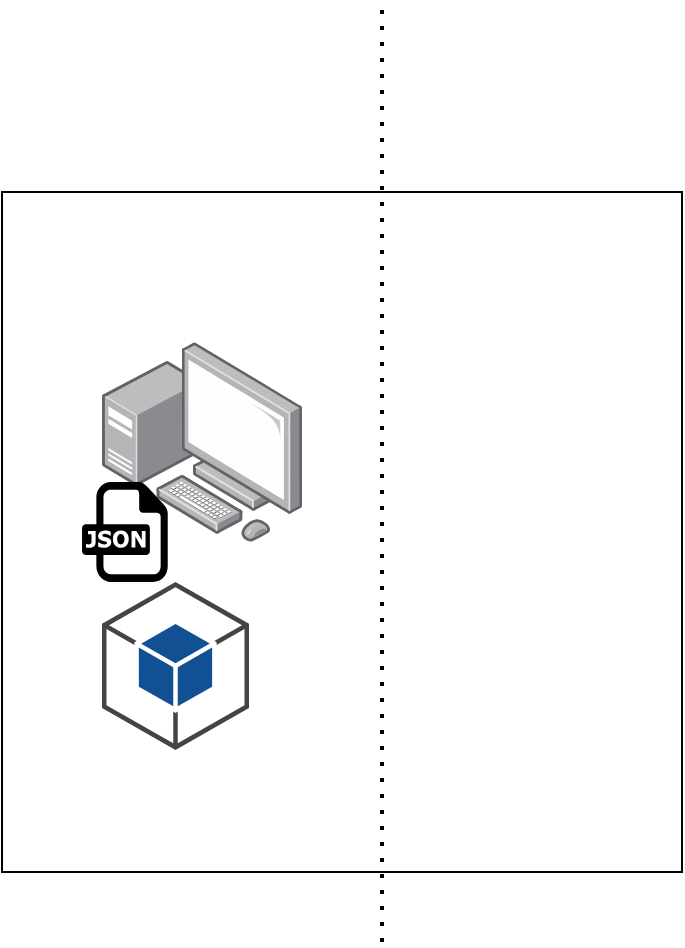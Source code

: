 <mxfile version="26.0.10">
  <diagram name="Page-1" id="AuyXfq2_moRyz8LbtVFH">
    <mxGraphModel dx="1379" dy="783" grid="1" gridSize="10" guides="1" tooltips="1" connect="1" arrows="1" fold="1" page="1" pageScale="1" pageWidth="1169" pageHeight="827" math="0" shadow="0">
      <root>
        <mxCell id="0" />
        <mxCell id="1" parent="0" />
        <mxCell id="Re-DpDYGCnmXDgvq5pQM-3" value="" style="image;points=[];aspect=fixed;html=1;align=center;shadow=0;dashed=0;image=img/lib/allied_telesis/computer_and_terminals/Personal_Computer_with_Server.svg;" parent="1" vertex="1">
          <mxGeometry x="100" y="300" width="100" height="100" as="geometry" />
        </mxCell>
        <mxCell id="Re-DpDYGCnmXDgvq5pQM-4" value="" style="endArrow=none;dashed=1;html=1;dashPattern=1 3;strokeWidth=2;rounded=0;" parent="1" edge="1">
          <mxGeometry width="50" height="50" relative="1" as="geometry">
            <mxPoint x="240" y="600" as="sourcePoint" />
            <mxPoint x="240" y="130" as="targetPoint" />
          </mxGeometry>
        </mxCell>
        <mxCell id="Re-DpDYGCnmXDgvq5pQM-1" value="" style="dashed=0;outlineConnect=0;html=1;align=center;labelPosition=center;verticalLabelPosition=bottom;verticalAlign=top;shape=mxgraph.weblogos.json" parent="1" vertex="1">
          <mxGeometry x="90" y="370" width="42.86" height="50" as="geometry" />
        </mxCell>
        <mxCell id="Re-DpDYGCnmXDgvq5pQM-5" value="" style="whiteSpace=wrap;html=1;aspect=fixed;fillColor=none;" parent="1" vertex="1">
          <mxGeometry x="50" y="225" width="340" height="340" as="geometry" />
        </mxCell>
        <mxCell id="XQEXUXo-1mAE8nxfn3XA-1" value="" style="outlineConnect=0;dashed=0;verticalLabelPosition=bottom;verticalAlign=top;align=center;html=1;shape=mxgraph.aws3.android;fillColor=#115193;gradientColor=none;" vertex="1" parent="1">
          <mxGeometry x="100" y="420" width="73.5" height="84" as="geometry" />
        </mxCell>
      </root>
    </mxGraphModel>
  </diagram>
</mxfile>
